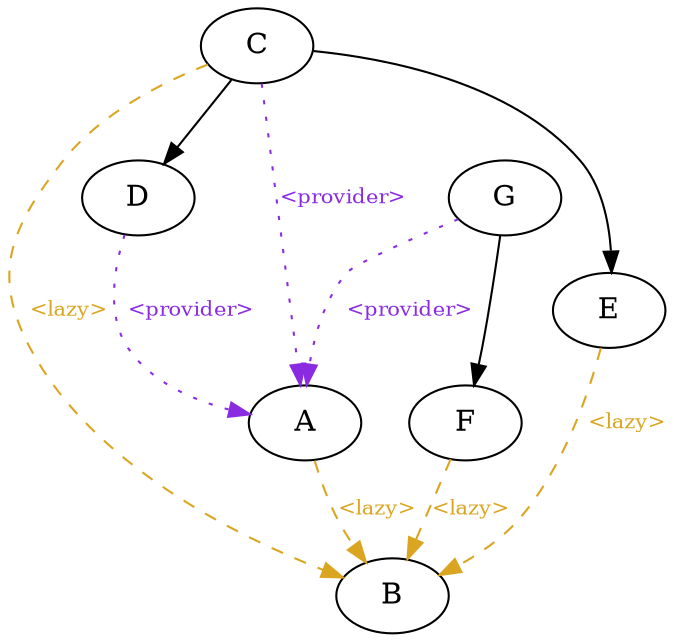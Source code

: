 digraph G1 {
  concentrate = false;
  n2 [label="A"];
  n3 [label="B"];
  n4 [label="C"];
  n5 [label="D"];
  n6 [label="E"];
  n7 [label="F"];
  n8 [label="G"];
  n2 -> n3 [fontsize="10", style="dashed", fontcolor="goldenrod", color="goldenrod" label="<lazy>"];
  n4 -> n3 [fontsize="10", style="dashed", fontcolor="goldenrod", color="goldenrod" label="<lazy>"];
  n5 -> n2 [fontsize="10", style="dotted", fontcolor="blueviolet", color="blueviolet" label="<provider>"];
  n4 -> n5;
  n4 -> n2 [fontsize="10", style="dotted", fontcolor="blueviolet", color="blueviolet" label="<provider>"];
  n6 -> n3 [fontsize="10", style="dashed", fontcolor="goldenrod", color="goldenrod" label="<lazy>"];
  n8 -> n7;
  n8 -> n2 [fontsize="10", style="dotted", fontcolor="blueviolet", color="blueviolet" label="<provider>"];
  n7 -> n3 [fontsize="10", style="dashed", fontcolor="goldenrod", color="goldenrod" label="<lazy>"];
  n4 -> n6;
}